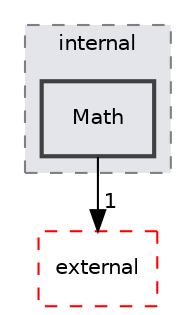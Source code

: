 digraph "C:/__PR00F__/___developing___/projects/PGE/PGE/PURE/include/internal/Math"
{
 // LATEX_PDF_SIZE
  edge [fontname="Helvetica",fontsize="10",labelfontname="Helvetica",labelfontsize="10"];
  node [fontname="Helvetica",fontsize="10",shape=record];
  compound=true
  subgraph clusterdir_6b2e83f7bfb6188e7f08cd730fe93308 {
    graph [ bgcolor="#e3e5eb", pencolor="grey50", style="filled,dashed,", label="internal", fontname="Helvetica", fontsize="10", URL="dir_6b2e83f7bfb6188e7f08cd730fe93308.html"]
  dir_86c4a60fe385a7e8285aa60502137a9b [shape=box, label="Math", style="filled,bold,", fillcolor="#e3e5eb", color="grey25", URL="dir_86c4a60fe385a7e8285aa60502137a9b.html"];
  }
  dir_084c3372eb33ddff2f732c4dd4944db2 [shape=box, label="external", style="dashed,", fillcolor="#e3e5eb", color="red", URL="dir_084c3372eb33ddff2f732c4dd4944db2.html"];
  dir_86c4a60fe385a7e8285aa60502137a9b->dir_084c3372eb33ddff2f732c4dd4944db2 [headlabel="1", labeldistance=1.5 headhref="dir_000017_000004.html"];
}

